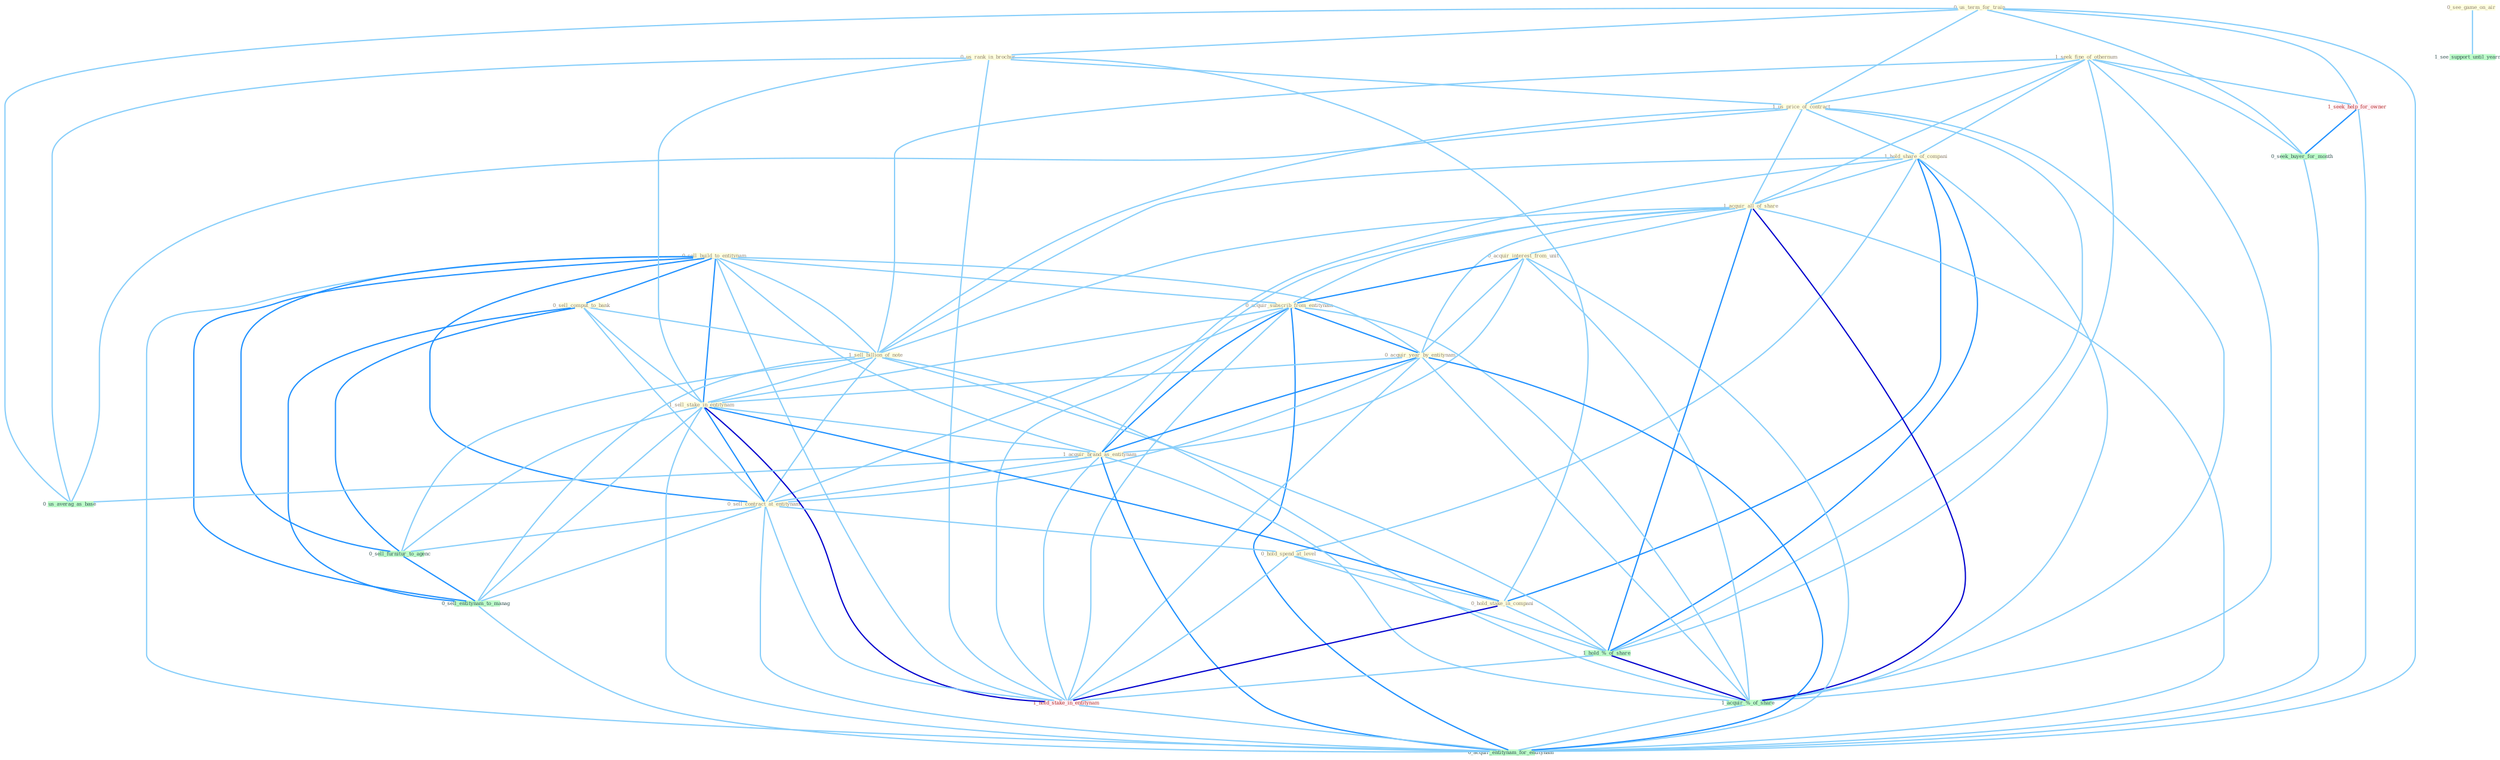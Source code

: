 Graph G{ 
    node
    [shape=polygon,style=filled,width=.5,height=.06,color="#BDFCC9",fixedsize=true,fontsize=4,
    fontcolor="#2f4f4f"];
    {node
    [color="#ffffe0", fontcolor="#8b7d6b"] "0_us_term_for_train " "1_seek_fine_of_othernum " "0_sell_build_to_entitynam " "0_us_rank_in_brochur " "1_us_price_of_contract " "0_sell_comput_to_bank " "1_hold_share_of_compani " "1_acquir_all_of_share " "0_acquir_interest_from_unit " "0_acquir_subscrib_from_entitynam " "1_sell_billion_of_note " "0_acquir_year_by_entitynam " "1_sell_stake_in_entitynam " "1_acquir_brand_as_entitynam " "0_sell_contract_at_entitynam " "0_see_game_on_air " "0_hold_spend_at_level " "0_hold_stake_in_compani "}
{node [color="#fff0f5", fontcolor="#b22222"] "1_hold_stake_in_entitynam " "1_seek_help_for_owner "}
edge [color="#B0E2FF"];

	"0_us_term_for_train " -- "0_us_rank_in_brochur " [w="1", color="#87cefa" ];
	"0_us_term_for_train " -- "1_us_price_of_contract " [w="1", color="#87cefa" ];
	"0_us_term_for_train " -- "1_seek_help_for_owner " [w="1", color="#87cefa" ];
	"0_us_term_for_train " -- "0_seek_buyer_for_month " [w="1", color="#87cefa" ];
	"0_us_term_for_train " -- "0_us_averag_as_base " [w="1", color="#87cefa" ];
	"0_us_term_for_train " -- "0_acquir_entitynam_for_entitynam " [w="1", color="#87cefa" ];
	"1_seek_fine_of_othernum " -- "1_us_price_of_contract " [w="1", color="#87cefa" ];
	"1_seek_fine_of_othernum " -- "1_hold_share_of_compani " [w="1", color="#87cefa" ];
	"1_seek_fine_of_othernum " -- "1_acquir_all_of_share " [w="1", color="#87cefa" ];
	"1_seek_fine_of_othernum " -- "1_sell_billion_of_note " [w="1", color="#87cefa" ];
	"1_seek_fine_of_othernum " -- "1_hold_%_of_share " [w="1", color="#87cefa" ];
	"1_seek_fine_of_othernum " -- "1_seek_help_for_owner " [w="1", color="#87cefa" ];
	"1_seek_fine_of_othernum " -- "0_seek_buyer_for_month " [w="1", color="#87cefa" ];
	"1_seek_fine_of_othernum " -- "1_acquir_%_of_share " [w="1", color="#87cefa" ];
	"0_sell_build_to_entitynam " -- "0_sell_comput_to_bank " [w="2", color="#1e90ff" , len=0.8];
	"0_sell_build_to_entitynam " -- "0_acquir_subscrib_from_entitynam " [w="1", color="#87cefa" ];
	"0_sell_build_to_entitynam " -- "1_sell_billion_of_note " [w="1", color="#87cefa" ];
	"0_sell_build_to_entitynam " -- "0_acquir_year_by_entitynam " [w="1", color="#87cefa" ];
	"0_sell_build_to_entitynam " -- "1_sell_stake_in_entitynam " [w="2", color="#1e90ff" , len=0.8];
	"0_sell_build_to_entitynam " -- "1_acquir_brand_as_entitynam " [w="1", color="#87cefa" ];
	"0_sell_build_to_entitynam " -- "0_sell_contract_at_entitynam " [w="2", color="#1e90ff" , len=0.8];
	"0_sell_build_to_entitynam " -- "1_hold_stake_in_entitynam " [w="1", color="#87cefa" ];
	"0_sell_build_to_entitynam " -- "0_sell_furnitur_to_agenc " [w="2", color="#1e90ff" , len=0.8];
	"0_sell_build_to_entitynam " -- "0_sell_entitynam_to_manag " [w="2", color="#1e90ff" , len=0.8];
	"0_sell_build_to_entitynam " -- "0_acquir_entitynam_for_entitynam " [w="1", color="#87cefa" ];
	"0_us_rank_in_brochur " -- "1_us_price_of_contract " [w="1", color="#87cefa" ];
	"0_us_rank_in_brochur " -- "1_sell_stake_in_entitynam " [w="1", color="#87cefa" ];
	"0_us_rank_in_brochur " -- "0_hold_stake_in_compani " [w="1", color="#87cefa" ];
	"0_us_rank_in_brochur " -- "1_hold_stake_in_entitynam " [w="1", color="#87cefa" ];
	"0_us_rank_in_brochur " -- "0_us_averag_as_base " [w="1", color="#87cefa" ];
	"1_us_price_of_contract " -- "1_hold_share_of_compani " [w="1", color="#87cefa" ];
	"1_us_price_of_contract " -- "1_acquir_all_of_share " [w="1", color="#87cefa" ];
	"1_us_price_of_contract " -- "1_sell_billion_of_note " [w="1", color="#87cefa" ];
	"1_us_price_of_contract " -- "1_hold_%_of_share " [w="1", color="#87cefa" ];
	"1_us_price_of_contract " -- "1_acquir_%_of_share " [w="1", color="#87cefa" ];
	"1_us_price_of_contract " -- "0_us_averag_as_base " [w="1", color="#87cefa" ];
	"0_sell_comput_to_bank " -- "1_sell_billion_of_note " [w="1", color="#87cefa" ];
	"0_sell_comput_to_bank " -- "1_sell_stake_in_entitynam " [w="1", color="#87cefa" ];
	"0_sell_comput_to_bank " -- "0_sell_contract_at_entitynam " [w="1", color="#87cefa" ];
	"0_sell_comput_to_bank " -- "0_sell_furnitur_to_agenc " [w="2", color="#1e90ff" , len=0.8];
	"0_sell_comput_to_bank " -- "0_sell_entitynam_to_manag " [w="2", color="#1e90ff" , len=0.8];
	"1_hold_share_of_compani " -- "1_acquir_all_of_share " [w="1", color="#87cefa" ];
	"1_hold_share_of_compani " -- "1_sell_billion_of_note " [w="1", color="#87cefa" ];
	"1_hold_share_of_compani " -- "0_hold_spend_at_level " [w="1", color="#87cefa" ];
	"1_hold_share_of_compani " -- "0_hold_stake_in_compani " [w="2", color="#1e90ff" , len=0.8];
	"1_hold_share_of_compani " -- "1_hold_%_of_share " [w="2", color="#1e90ff" , len=0.8];
	"1_hold_share_of_compani " -- "1_hold_stake_in_entitynam " [w="1", color="#87cefa" ];
	"1_hold_share_of_compani " -- "1_acquir_%_of_share " [w="1", color="#87cefa" ];
	"1_acquir_all_of_share " -- "0_acquir_interest_from_unit " [w="1", color="#87cefa" ];
	"1_acquir_all_of_share " -- "0_acquir_subscrib_from_entitynam " [w="1", color="#87cefa" ];
	"1_acquir_all_of_share " -- "1_sell_billion_of_note " [w="1", color="#87cefa" ];
	"1_acquir_all_of_share " -- "0_acquir_year_by_entitynam " [w="1", color="#87cefa" ];
	"1_acquir_all_of_share " -- "1_acquir_brand_as_entitynam " [w="1", color="#87cefa" ];
	"1_acquir_all_of_share " -- "1_hold_%_of_share " [w="2", color="#1e90ff" , len=0.8];
	"1_acquir_all_of_share " -- "1_acquir_%_of_share " [w="3", color="#0000cd" , len=0.6];
	"1_acquir_all_of_share " -- "0_acquir_entitynam_for_entitynam " [w="1", color="#87cefa" ];
	"0_acquir_interest_from_unit " -- "0_acquir_subscrib_from_entitynam " [w="2", color="#1e90ff" , len=0.8];
	"0_acquir_interest_from_unit " -- "0_acquir_year_by_entitynam " [w="1", color="#87cefa" ];
	"0_acquir_interest_from_unit " -- "1_acquir_brand_as_entitynam " [w="1", color="#87cefa" ];
	"0_acquir_interest_from_unit " -- "1_acquir_%_of_share " [w="1", color="#87cefa" ];
	"0_acquir_interest_from_unit " -- "0_acquir_entitynam_for_entitynam " [w="1", color="#87cefa" ];
	"0_acquir_subscrib_from_entitynam " -- "0_acquir_year_by_entitynam " [w="2", color="#1e90ff" , len=0.8];
	"0_acquir_subscrib_from_entitynam " -- "1_sell_stake_in_entitynam " [w="1", color="#87cefa" ];
	"0_acquir_subscrib_from_entitynam " -- "1_acquir_brand_as_entitynam " [w="2", color="#1e90ff" , len=0.8];
	"0_acquir_subscrib_from_entitynam " -- "0_sell_contract_at_entitynam " [w="1", color="#87cefa" ];
	"0_acquir_subscrib_from_entitynam " -- "1_hold_stake_in_entitynam " [w="1", color="#87cefa" ];
	"0_acquir_subscrib_from_entitynam " -- "1_acquir_%_of_share " [w="1", color="#87cefa" ];
	"0_acquir_subscrib_from_entitynam " -- "0_acquir_entitynam_for_entitynam " [w="2", color="#1e90ff" , len=0.8];
	"1_sell_billion_of_note " -- "1_sell_stake_in_entitynam " [w="1", color="#87cefa" ];
	"1_sell_billion_of_note " -- "0_sell_contract_at_entitynam " [w="1", color="#87cefa" ];
	"1_sell_billion_of_note " -- "1_hold_%_of_share " [w="1", color="#87cefa" ];
	"1_sell_billion_of_note " -- "1_acquir_%_of_share " [w="1", color="#87cefa" ];
	"1_sell_billion_of_note " -- "0_sell_furnitur_to_agenc " [w="1", color="#87cefa" ];
	"1_sell_billion_of_note " -- "0_sell_entitynam_to_manag " [w="1", color="#87cefa" ];
	"0_acquir_year_by_entitynam " -- "1_sell_stake_in_entitynam " [w="1", color="#87cefa" ];
	"0_acquir_year_by_entitynam " -- "1_acquir_brand_as_entitynam " [w="2", color="#1e90ff" , len=0.8];
	"0_acquir_year_by_entitynam " -- "0_sell_contract_at_entitynam " [w="1", color="#87cefa" ];
	"0_acquir_year_by_entitynam " -- "1_hold_stake_in_entitynam " [w="1", color="#87cefa" ];
	"0_acquir_year_by_entitynam " -- "1_acquir_%_of_share " [w="1", color="#87cefa" ];
	"0_acquir_year_by_entitynam " -- "0_acquir_entitynam_for_entitynam " [w="2", color="#1e90ff" , len=0.8];
	"1_sell_stake_in_entitynam " -- "1_acquir_brand_as_entitynam " [w="1", color="#87cefa" ];
	"1_sell_stake_in_entitynam " -- "0_sell_contract_at_entitynam " [w="2", color="#1e90ff" , len=0.8];
	"1_sell_stake_in_entitynam " -- "0_hold_stake_in_compani " [w="2", color="#1e90ff" , len=0.8];
	"1_sell_stake_in_entitynam " -- "1_hold_stake_in_entitynam " [w="3", color="#0000cd" , len=0.6];
	"1_sell_stake_in_entitynam " -- "0_sell_furnitur_to_agenc " [w="1", color="#87cefa" ];
	"1_sell_stake_in_entitynam " -- "0_sell_entitynam_to_manag " [w="1", color="#87cefa" ];
	"1_sell_stake_in_entitynam " -- "0_acquir_entitynam_for_entitynam " [w="1", color="#87cefa" ];
	"1_acquir_brand_as_entitynam " -- "0_sell_contract_at_entitynam " [w="1", color="#87cefa" ];
	"1_acquir_brand_as_entitynam " -- "1_hold_stake_in_entitynam " [w="1", color="#87cefa" ];
	"1_acquir_brand_as_entitynam " -- "1_acquir_%_of_share " [w="1", color="#87cefa" ];
	"1_acquir_brand_as_entitynam " -- "0_us_averag_as_base " [w="1", color="#87cefa" ];
	"1_acquir_brand_as_entitynam " -- "0_acquir_entitynam_for_entitynam " [w="2", color="#1e90ff" , len=0.8];
	"0_sell_contract_at_entitynam " -- "0_hold_spend_at_level " [w="1", color="#87cefa" ];
	"0_sell_contract_at_entitynam " -- "1_hold_stake_in_entitynam " [w="1", color="#87cefa" ];
	"0_sell_contract_at_entitynam " -- "0_sell_furnitur_to_agenc " [w="1", color="#87cefa" ];
	"0_sell_contract_at_entitynam " -- "0_sell_entitynam_to_manag " [w="1", color="#87cefa" ];
	"0_sell_contract_at_entitynam " -- "0_acquir_entitynam_for_entitynam " [w="1", color="#87cefa" ];
	"0_see_game_on_air " -- "1_see_support_until_yearnum " [w="1", color="#87cefa" ];
	"0_hold_spend_at_level " -- "0_hold_stake_in_compani " [w="1", color="#87cefa" ];
	"0_hold_spend_at_level " -- "1_hold_%_of_share " [w="1", color="#87cefa" ];
	"0_hold_spend_at_level " -- "1_hold_stake_in_entitynam " [w="1", color="#87cefa" ];
	"0_hold_stake_in_compani " -- "1_hold_%_of_share " [w="1", color="#87cefa" ];
	"0_hold_stake_in_compani " -- "1_hold_stake_in_entitynam " [w="3", color="#0000cd" , len=0.6];
	"1_hold_%_of_share " -- "1_hold_stake_in_entitynam " [w="1", color="#87cefa" ];
	"1_hold_%_of_share " -- "1_acquir_%_of_share " [w="3", color="#0000cd" , len=0.6];
	"1_hold_stake_in_entitynam " -- "0_acquir_entitynam_for_entitynam " [w="1", color="#87cefa" ];
	"1_seek_help_for_owner " -- "0_seek_buyer_for_month " [w="2", color="#1e90ff" , len=0.8];
	"1_seek_help_for_owner " -- "0_acquir_entitynam_for_entitynam " [w="1", color="#87cefa" ];
	"0_seek_buyer_for_month " -- "0_acquir_entitynam_for_entitynam " [w="1", color="#87cefa" ];
	"1_acquir_%_of_share " -- "0_acquir_entitynam_for_entitynam " [w="1", color="#87cefa" ];
	"0_sell_furnitur_to_agenc " -- "0_sell_entitynam_to_manag " [w="2", color="#1e90ff" , len=0.8];
	"0_sell_entitynam_to_manag " -- "0_acquir_entitynam_for_entitynam " [w="1", color="#87cefa" ];
}